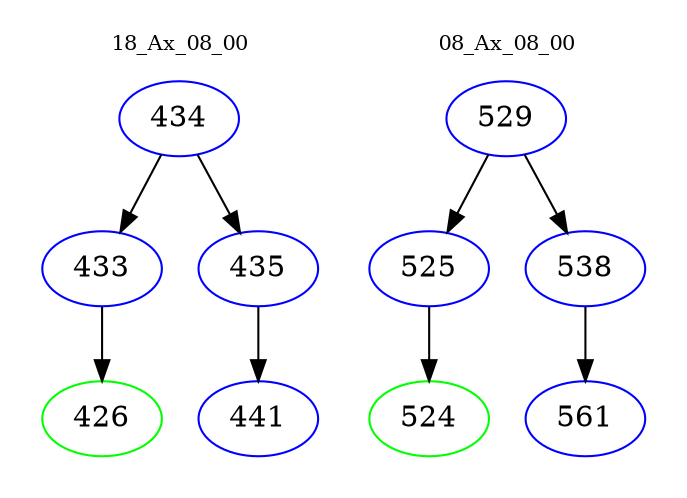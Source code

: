 digraph{
subgraph cluster_0 {
color = white
label = "18_Ax_08_00";
fontsize=10;
T0_434 [label="434", color="blue"]
T0_434 -> T0_433 [color="black"]
T0_433 [label="433", color="blue"]
T0_433 -> T0_426 [color="black"]
T0_426 [label="426", color="green"]
T0_434 -> T0_435 [color="black"]
T0_435 [label="435", color="blue"]
T0_435 -> T0_441 [color="black"]
T0_441 [label="441", color="blue"]
}
subgraph cluster_1 {
color = white
label = "08_Ax_08_00";
fontsize=10;
T1_529 [label="529", color="blue"]
T1_529 -> T1_525 [color="black"]
T1_525 [label="525", color="blue"]
T1_525 -> T1_524 [color="black"]
T1_524 [label="524", color="green"]
T1_529 -> T1_538 [color="black"]
T1_538 [label="538", color="blue"]
T1_538 -> T1_561 [color="black"]
T1_561 [label="561", color="blue"]
}
}
